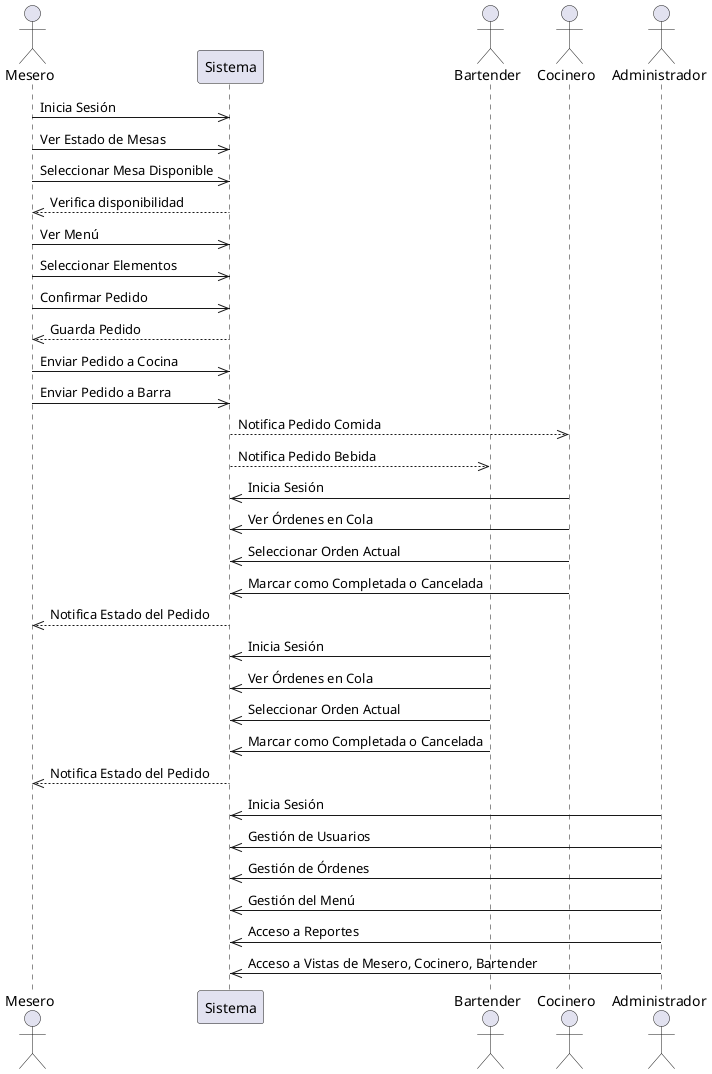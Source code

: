 @startuml Secuencia
actor Mesero
participant Sistema
actor Bartender
actor Cocinero
actor Administrador

Mesero ->> Sistema: Inicia Sesión
Mesero ->> Sistema: Ver Estado de Mesas
Mesero ->> Sistema: Seleccionar Mesa Disponible
Sistema -->> Mesero: Verifica disponibilidad
Mesero ->> Sistema: Ver Menú
Mesero ->> Sistema: Seleccionar Elementos
Mesero ->> Sistema: Confirmar Pedido
Sistema -->> Mesero: Guarda Pedido
Mesero ->> Sistema: Enviar Pedido a Cocina
Mesero ->> Sistema: Enviar Pedido a Barra
Sistema -->> Cocinero: Notifica Pedido Comida
Sistema -->> Bartender: Notifica Pedido Bebida

Cocinero ->> Sistema: Inicia Sesión
Cocinero ->> Sistema: Ver Órdenes en Cola
Cocinero ->> Sistema: Seleccionar Orden Actual
Cocinero ->> Sistema: Marcar como Completada o Cancelada
Sistema -->> Mesero: Notifica Estado del Pedido

Bartender ->> Sistema: Inicia Sesión
Bartender ->> Sistema: Ver Órdenes en Cola
Bartender ->> Sistema: Seleccionar Orden Actual
Bartender ->> Sistema: Marcar como Completada o Cancelada
Sistema -->> Mesero: Notifica Estado del Pedido

Administrador ->> Sistema: Inicia Sesión
Administrador ->> Sistema: Gestión de Usuarios
Administrador ->> Sistema: Gestión de Órdenes
Administrador ->> Sistema: Gestión del Menú
Administrador ->> Sistema: Acceso a Reportes
Administrador ->> Sistema: Acceso a Vistas de Mesero, Cocinero, Bartender
@enduml
